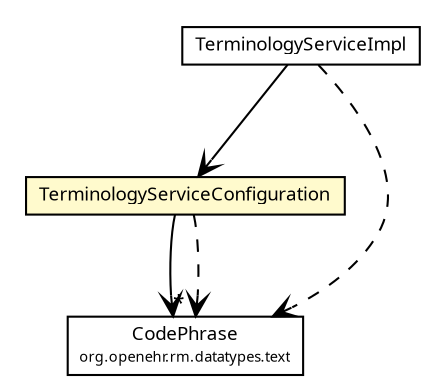 #!/usr/local/bin/dot
#
# Class diagram 
# Generated by UMLGraph version R5_6 (http://www.umlgraph.org/)
#

digraph G {
	edge [fontname="Trebuchet MS",fontsize=10,labelfontname="Trebuchet MS",labelfontsize=10];
	node [fontname="Trebuchet MS",fontsize=10,shape=plaintext];
	nodesep=0.25;
	ranksep=0.5;
	// se.cambio.cds.ts.TerminologyServiceImpl
	c336606 [label=<<table title="se.cambio.cds.ts.TerminologyServiceImpl" border="0" cellborder="1" cellspacing="0" cellpadding="2" port="p" href="./TerminologyServiceImpl.html">
		<tr><td><table border="0" cellspacing="0" cellpadding="1">
<tr><td align="center" balign="center"><font face="Trebuchet MS"> TerminologyServiceImpl </font></td></tr>
		</table></td></tr>
		</table>>, URL="./TerminologyServiceImpl.html", fontname="Trebuchet MS", fontcolor="black", fontsize=9.0];
	// se.cambio.cds.ts.TerminologyServiceConfiguration
	c336608 [label=<<table title="se.cambio.cds.ts.TerminologyServiceConfiguration" border="0" cellborder="1" cellspacing="0" cellpadding="2" port="p" bgcolor="lemonChiffon" href="./TerminologyServiceConfiguration.html">
		<tr><td><table border="0" cellspacing="0" cellpadding="1">
<tr><td align="center" balign="center"><font face="Trebuchet MS"> TerminologyServiceConfiguration </font></td></tr>
		</table></td></tr>
		</table>>, URL="./TerminologyServiceConfiguration.html", fontname="Trebuchet MS", fontcolor="black", fontsize=9.0];
	// se.cambio.cds.ts.TerminologyServiceImpl NAVASSOC se.cambio.cds.ts.TerminologyServiceConfiguration
	c336606:p -> c336608:p [taillabel="", label="", headlabel="", fontname="Trebuchet MS", fontcolor="black", fontsize=10.0, color="black", arrowhead=open];
	// se.cambio.cds.ts.TerminologyServiceConfiguration NAVASSOC org.openehr.rm.datatypes.text.CodePhrase
	c336608:p -> c336975:p [taillabel="", label="", headlabel="*", fontname="Trebuchet MS", fontcolor="black", fontsize=10.0, color="black", arrowhead=open];
	// se.cambio.cds.ts.TerminologyServiceImpl DEPEND org.openehr.rm.datatypes.text.CodePhrase
	c336606:p -> c336975:p [taillabel="", label="", headlabel="", fontname="Trebuchet MS", fontcolor="black", fontsize=10.0, color="black", arrowhead=open, style=dashed];
	// se.cambio.cds.ts.TerminologyServiceConfiguration DEPEND org.openehr.rm.datatypes.text.CodePhrase
	c336608:p -> c336975:p [taillabel="", label="", headlabel="", fontname="Trebuchet MS", fontcolor="black", fontsize=10.0, color="black", arrowhead=open, style=dashed];
	// org.openehr.rm.datatypes.text.CodePhrase
	c336975 [label=<<table title="org.openehr.rm.datatypes.text.CodePhrase" border="0" cellborder="1" cellspacing="0" cellpadding="2" port="p" href="http://java.sun.com/j2se/1.4.2/docs/api/org/openehr/rm/datatypes/text/CodePhrase.html">
		<tr><td><table border="0" cellspacing="0" cellpadding="1">
<tr><td align="center" balign="center"><font face="Trebuchet MS"> CodePhrase </font></td></tr>
<tr><td align="center" balign="center"><font face="Trebuchet MS" point-size="7.0"> org.openehr.rm.datatypes.text </font></td></tr>
		</table></td></tr>
		</table>>, URL="http://java.sun.com/j2se/1.4.2/docs/api/org/openehr/rm/datatypes/text/CodePhrase.html", fontname="Trebuchet MS", fontcolor="black", fontsize=9.0];
}

